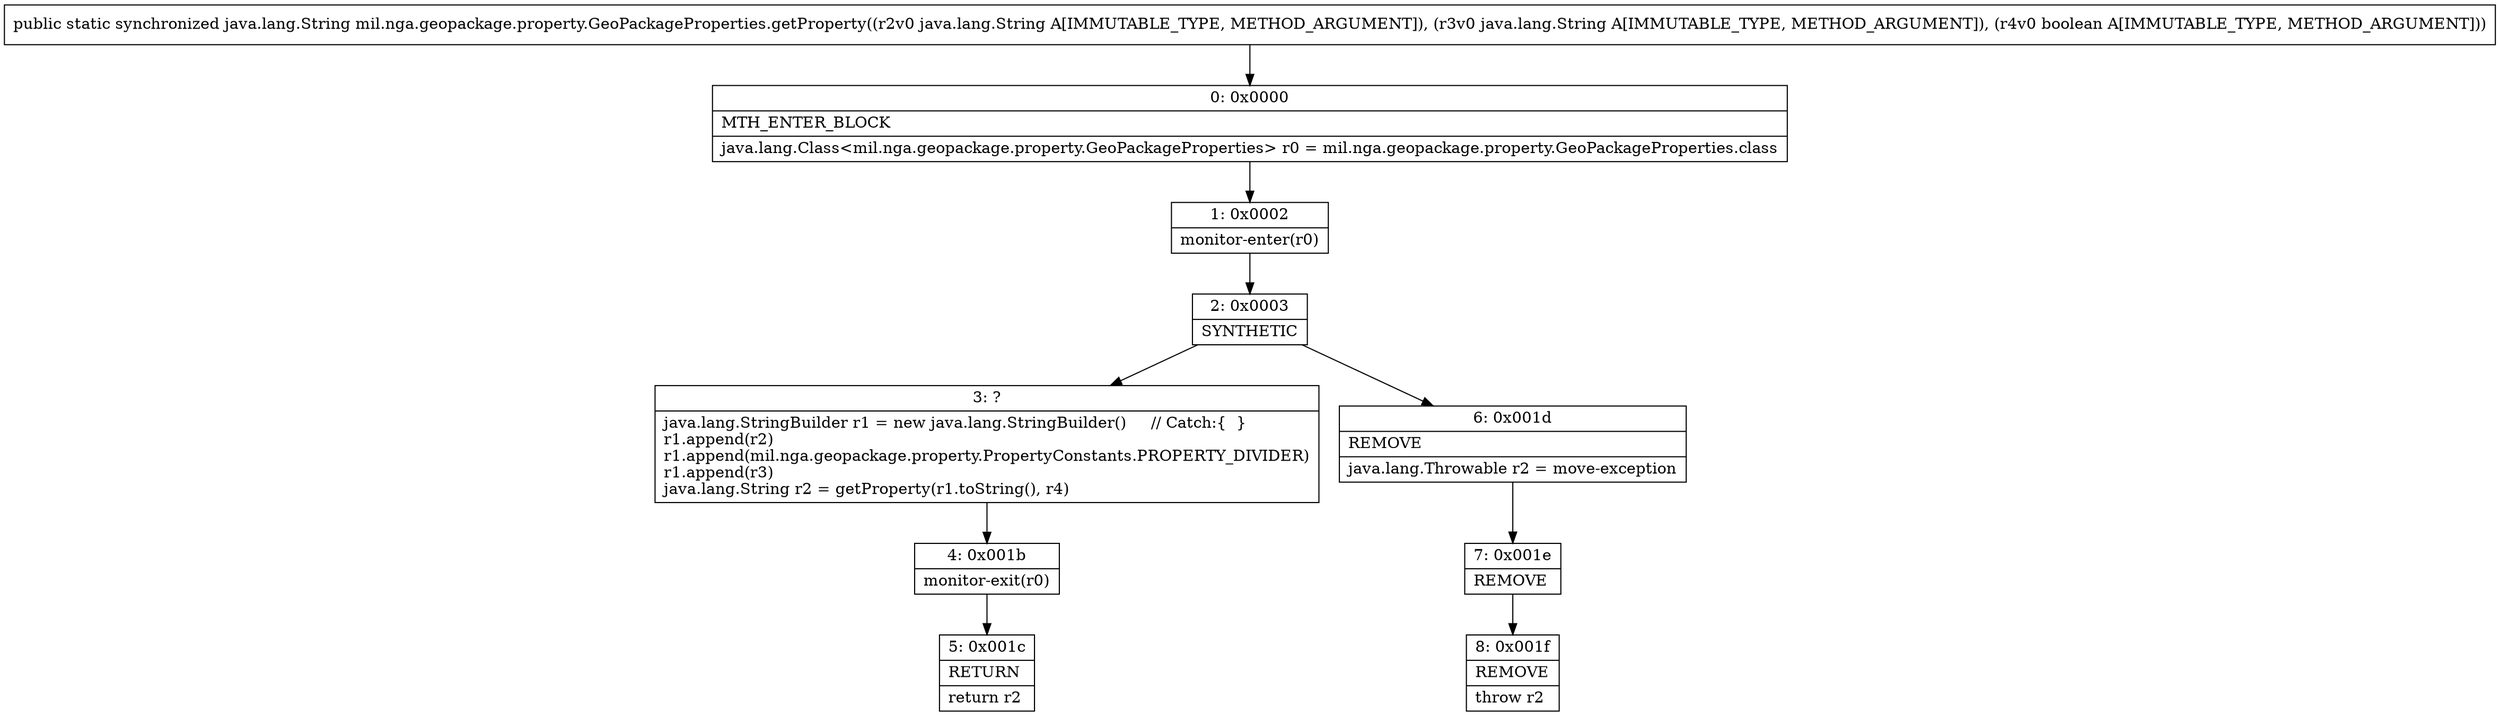 digraph "CFG formil.nga.geopackage.property.GeoPackageProperties.getProperty(Ljava\/lang\/String;Ljava\/lang\/String;Z)Ljava\/lang\/String;" {
Node_0 [shape=record,label="{0\:\ 0x0000|MTH_ENTER_BLOCK\l|java.lang.Class\<mil.nga.geopackage.property.GeoPackageProperties\> r0 = mil.nga.geopackage.property.GeoPackageProperties.class\l}"];
Node_1 [shape=record,label="{1\:\ 0x0002|monitor\-enter(r0)\l}"];
Node_2 [shape=record,label="{2\:\ 0x0003|SYNTHETIC\l}"];
Node_3 [shape=record,label="{3\:\ ?|java.lang.StringBuilder r1 = new java.lang.StringBuilder()     \/\/ Catch:\{  \}\lr1.append(r2)\lr1.append(mil.nga.geopackage.property.PropertyConstants.PROPERTY_DIVIDER)\lr1.append(r3)\ljava.lang.String r2 = getProperty(r1.toString(), r4)\l}"];
Node_4 [shape=record,label="{4\:\ 0x001b|monitor\-exit(r0)\l}"];
Node_5 [shape=record,label="{5\:\ 0x001c|RETURN\l|return r2\l}"];
Node_6 [shape=record,label="{6\:\ 0x001d|REMOVE\l|java.lang.Throwable r2 = move\-exception\l}"];
Node_7 [shape=record,label="{7\:\ 0x001e|REMOVE\l}"];
Node_8 [shape=record,label="{8\:\ 0x001f|REMOVE\l|throw r2\l}"];
MethodNode[shape=record,label="{public static synchronized java.lang.String mil.nga.geopackage.property.GeoPackageProperties.getProperty((r2v0 java.lang.String A[IMMUTABLE_TYPE, METHOD_ARGUMENT]), (r3v0 java.lang.String A[IMMUTABLE_TYPE, METHOD_ARGUMENT]), (r4v0 boolean A[IMMUTABLE_TYPE, METHOD_ARGUMENT])) }"];
MethodNode -> Node_0;
Node_0 -> Node_1;
Node_1 -> Node_2;
Node_2 -> Node_3;
Node_2 -> Node_6;
Node_3 -> Node_4;
Node_4 -> Node_5;
Node_6 -> Node_7;
Node_7 -> Node_8;
}

